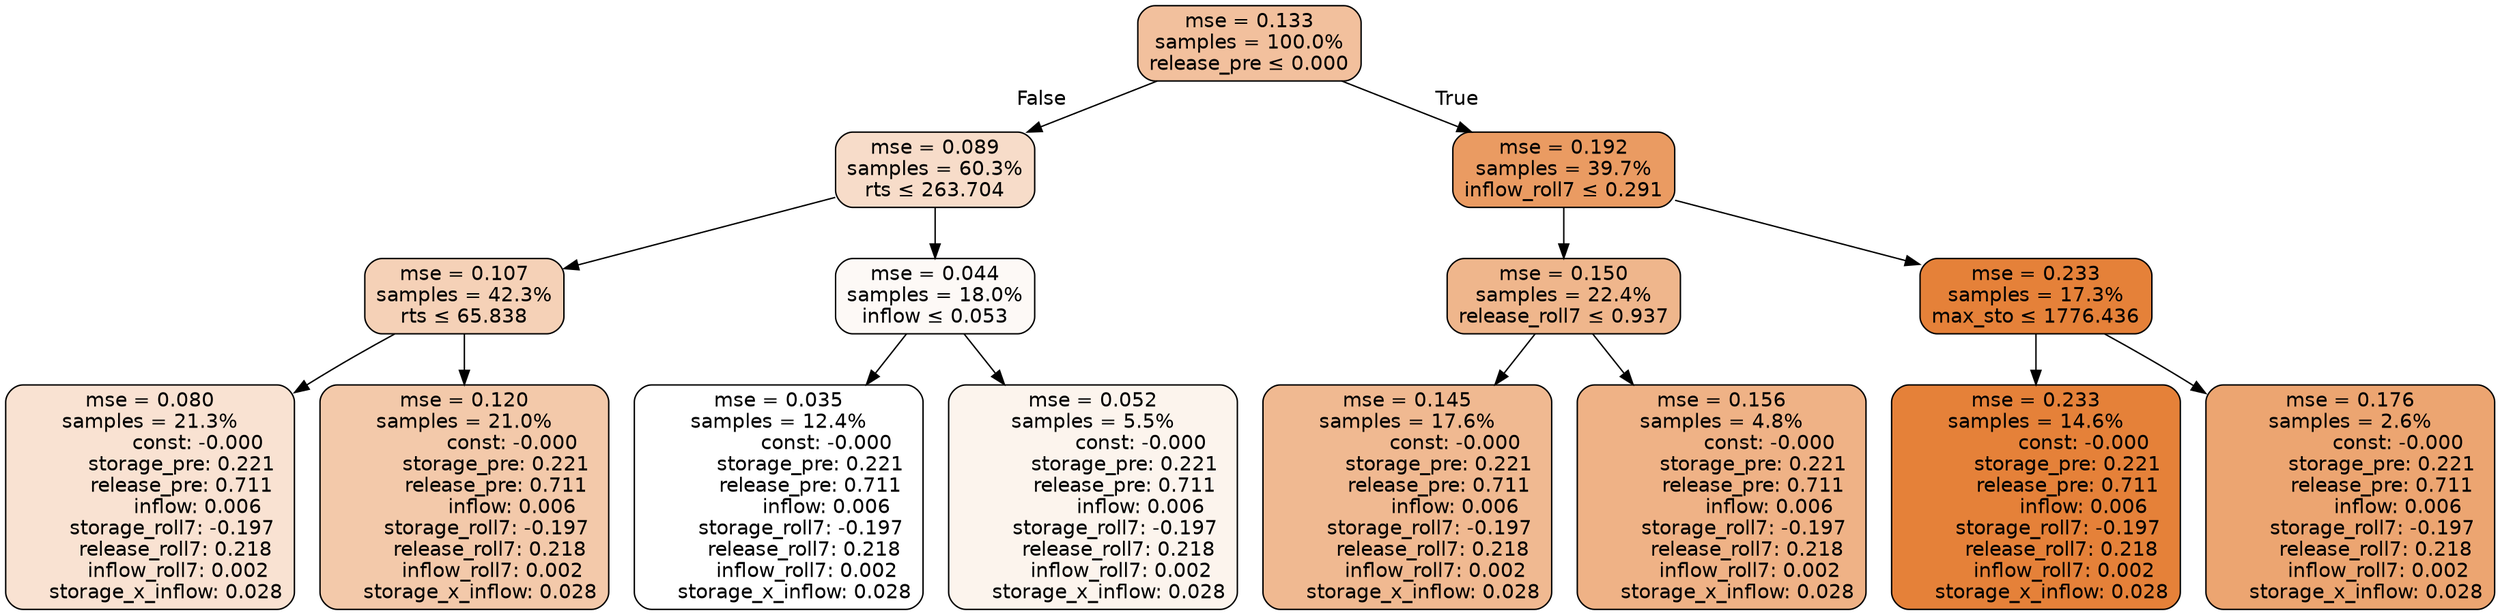 digraph tree {
node [shape=rectangle, style="filled, rounded", color="black", fontname=helvetica] ;
edge [fontname=helvetica] ;
	"0" [label="mse = 0.133
samples = 100.0%
release_pre &le; 0.000", fillcolor="#f2c09d"]
	"1" [label="mse = 0.089
samples = 60.3%
rts &le; 263.704", fillcolor="#f7dcc9"]
	"2" [label="mse = 0.107
samples = 42.3%
rts &le; 65.838", fillcolor="#f5d1b7"]
	"3" [label="mse = 0.080
samples = 21.3%
               const: -0.000
          storage_pre: 0.221
          release_pre: 0.711
               inflow: 0.006
       storage_roll7: -0.197
        release_roll7: 0.218
         inflow_roll7: 0.002
     storage_x_inflow: 0.028", fillcolor="#f9e2d2"]
	"4" [label="mse = 0.120
samples = 21.0%
               const: -0.000
          storage_pre: 0.221
          release_pre: 0.711
               inflow: 0.006
       storage_roll7: -0.197
        release_roll7: 0.218
         inflow_roll7: 0.002
     storage_x_inflow: 0.028", fillcolor="#f3c9aa"]
	"5" [label="mse = 0.044
samples = 18.0%
inflow &le; 0.053", fillcolor="#fdf9f6"]
	"6" [label="mse = 0.035
samples = 12.4%
               const: -0.000
          storage_pre: 0.221
          release_pre: 0.711
               inflow: 0.006
       storage_roll7: -0.197
        release_roll7: 0.218
         inflow_roll7: 0.002
     storage_x_inflow: 0.028", fillcolor="#ffffff"]
	"7" [label="mse = 0.052
samples = 5.5%
               const: -0.000
          storage_pre: 0.221
          release_pre: 0.711
               inflow: 0.006
       storage_roll7: -0.197
        release_roll7: 0.218
         inflow_roll7: 0.002
     storage_x_inflow: 0.028", fillcolor="#fcf4ed"]
	"8" [label="mse = 0.192
samples = 39.7%
inflow_roll7 &le; 0.291", fillcolor="#ea9b62"]
	"9" [label="mse = 0.150
samples = 22.4%
release_roll7 &le; 0.937", fillcolor="#efb68c"]
	"10" [label="mse = 0.145
samples = 17.6%
               const: -0.000
          storage_pre: 0.221
          release_pre: 0.711
               inflow: 0.006
       storage_roll7: -0.197
        release_roll7: 0.218
         inflow_roll7: 0.002
     storage_x_inflow: 0.028", fillcolor="#f0b991"]
	"11" [label="mse = 0.156
samples = 4.8%
               const: -0.000
          storage_pre: 0.221
          release_pre: 0.711
               inflow: 0.006
       storage_roll7: -0.197
        release_roll7: 0.218
         inflow_roll7: 0.002
     storage_x_inflow: 0.028", fillcolor="#efb286"]
	"12" [label="mse = 0.233
samples = 17.3%
max_sto &le; 1776.436", fillcolor="#e58139"]
	"13" [label="mse = 0.233
samples = 14.6%
               const: -0.000
          storage_pre: 0.221
          release_pre: 0.711
               inflow: 0.006
       storage_roll7: -0.197
        release_roll7: 0.218
         inflow_roll7: 0.002
     storage_x_inflow: 0.028", fillcolor="#e58139"]
	"14" [label="mse = 0.176
samples = 2.6%
               const: -0.000
          storage_pre: 0.221
          release_pre: 0.711
               inflow: 0.006
       storage_roll7: -0.197
        release_roll7: 0.218
         inflow_roll7: 0.002
     storage_x_inflow: 0.028", fillcolor="#eca571"]

	"0" -> "1" [labeldistance=2.5, labelangle=45, headlabel="False"]
	"1" -> "2"
	"2" -> "3"
	"2" -> "4"
	"1" -> "5"
	"5" -> "6"
	"5" -> "7"
	"0" -> "8" [labeldistance=2.5, labelangle=-45, headlabel="True"]
	"8" -> "9"
	"9" -> "10"
	"9" -> "11"
	"8" -> "12"
	"12" -> "13"
	"12" -> "14"
}
